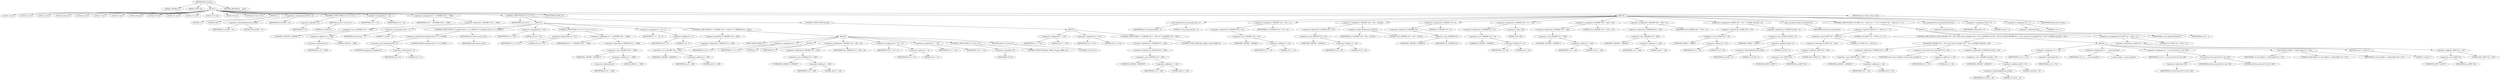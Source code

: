 digraph tftp_connect {  
"1000115" [label = "(METHOD,tftp_connect)" ]
"1000116" [label = "(PARAM,_DWORD *a1)" ]
"1000117" [label = "(PARAM,_BYTE *a2)" ]
"1000118" [label = "(BLOCK,,)" ]
"1000119" [label = "(LOCAL,v2: int)" ]
"1000120" [label = "(LOCAL,v3: int)" ]
"1000121" [label = "(LOCAL,v4: int)" ]
"1000122" [label = "(LOCAL,result: int)" ]
"1000123" [label = "(LOCAL,v6: int)" ]
"1000124" [label = "(LOCAL,v7: int)" ]
"1000125" [label = "(LOCAL,v8: int)" ]
"1000126" [label = "(LOCAL,v9: bool)" ]
"1000127" [label = "(LOCAL,v10: int)" ]
"1000128" [label = "(LOCAL,v11: int)" ]
"1000129" [label = "(LOCAL,v12: int *)" ]
"1000130" [label = "(LOCAL,v13: char)" ]
"1000131" [label = "(LOCAL,v14: int)" ]
"1000132" [label = "(LOCAL,buf: char [ 144 ])" ]
"1000133" [label = "(BLOCK,,)" ]
"1000134" [label = "(LITERAL,1,)" ]
"1000135" [label = "(LITERAL,336,)" ]
"1000136" [label = "(<operator>.assignment,a1[185] = v2)" ]
"1000137" [label = "(<operator>.indirectIndexAccess,a1[185])" ]
"1000138" [label = "(IDENTIFIER,a1,a1[185] = v2)" ]
"1000139" [label = "(LITERAL,185,a1[185] = v2)" ]
"1000140" [label = "(IDENTIFIER,v2,a1[185] = v2)" ]
"1000141" [label = "(CONTROL_STRUCTURE,if ( !v2 ),if ( !v2 ))" ]
"1000142" [label = "(<operator>.logicalNot,!v2)" ]
"1000143" [label = "(IDENTIFIER,v2,!v2)" ]
"1000144" [label = "(RETURN,return 27;,return 27;)" ]
"1000145" [label = "(LITERAL,27,return 27;)" ]
"1000146" [label = "(<operator>.assignment,v3 = v2)" ]
"1000147" [label = "(IDENTIFIER,v3,v3 = v2)" ]
"1000148" [label = "(IDENTIFIER,v2,v3 = v2)" ]
"1000149" [label = "(<operator>.assignment,v4 = *(_DWORD *)(*a1 + 1568))" ]
"1000150" [label = "(IDENTIFIER,v4,v4 = *(_DWORD *)(*a1 + 1568))" ]
"1000151" [label = "(<operator>.indirection,*(_DWORD *)(*a1 + 1568))" ]
"1000152" [label = "(<operator>.cast,(_DWORD *)(*a1 + 1568))" ]
"1000153" [label = "(UNKNOWN,_DWORD *,_DWORD *)" ]
"1000154" [label = "(<operator>.addition,*a1 + 1568)" ]
"1000155" [label = "(<operator>.indirection,*a1)" ]
"1000156" [label = "(IDENTIFIER,a1,*a1 + 1568)" ]
"1000157" [label = "(LITERAL,1568,*a1 + 1568)" ]
"1000158" [label = "(CONTROL_STRUCTURE,if ( v4 ),if ( v4 ))" ]
"1000159" [label = "(IDENTIFIER,v4,if ( v4 ))" ]
"1000160" [label = "(BLOCK,,)" ]
"1000161" [label = "(<operator>.assignment,result = 71)" ]
"1000162" [label = "(IDENTIFIER,result,result = 71)" ]
"1000163" [label = "(LITERAL,71,result = 71)" ]
"1000164" [label = "(CONTROL_STRUCTURE,if ( (unsigned int)(v4 - 8) > 0xFFB0 ),if ( (unsigned int)(v4 - 8) > 0xFFB0 ))" ]
"1000165" [label = "(<operator>.greaterThan,(unsigned int)(v4 - 8) > 0xFFB0)" ]
"1000166" [label = "(<operator>.cast,(unsigned int)(v4 - 8))" ]
"1000167" [label = "(UNKNOWN,unsigned int,unsigned int)" ]
"1000168" [label = "(<operator>.subtraction,v4 - 8)" ]
"1000169" [label = "(IDENTIFIER,v4,v4 - 8)" ]
"1000170" [label = "(LITERAL,8,v4 - 8)" ]
"1000171" [label = "(LITERAL,0xFFB0,(unsigned int)(v4 - 8) > 0xFFB0)" ]
"1000172" [label = "(RETURN,return result;,return result;)" ]
"1000173" [label = "(IDENTIFIER,result,return result;)" ]
"1000174" [label = "(<operator>.assignment,v6 = 512)" ]
"1000175" [label = "(IDENTIFIER,v6,v6 = 512)" ]
"1000176" [label = "(LITERAL,512,v6 = 512)" ]
"1000177" [label = "(CONTROL_STRUCTURE,if ( v4 > 511 ),if ( v4 > 511 ))" ]
"1000178" [label = "(<operator>.greaterThan,v4 > 511)" ]
"1000179" [label = "(IDENTIFIER,v4,v4 > 511)" ]
"1000180" [label = "(LITERAL,511,v4 > 511)" ]
"1000181" [label = "(<operator>.assignment,v6 = *(_DWORD *)(*a1 + 1568))" ]
"1000182" [label = "(IDENTIFIER,v6,v6 = *(_DWORD *)(*a1 + 1568))" ]
"1000183" [label = "(<operator>.indirection,*(_DWORD *)(*a1 + 1568))" ]
"1000184" [label = "(<operator>.cast,(_DWORD *)(*a1 + 1568))" ]
"1000185" [label = "(UNKNOWN,_DWORD *,_DWORD *)" ]
"1000186" [label = "(<operator>.addition,*a1 + 1568)" ]
"1000187" [label = "(<operator>.indirection,*a1)" ]
"1000188" [label = "(IDENTIFIER,a1,*a1 + 1568)" ]
"1000189" [label = "(LITERAL,1568,*a1 + 1568)" ]
"1000190" [label = "(<operator>.assignment,v7 = v6 + 4)" ]
"1000191" [label = "(IDENTIFIER,v7,v7 = v6 + 4)" ]
"1000192" [label = "(<operator>.addition,v6 + 4)" ]
"1000193" [label = "(IDENTIFIER,v6,v6 + 4)" ]
"1000194" [label = "(LITERAL,4,v6 + 4)" ]
"1000195" [label = "(CONTROL_STRUCTURE,if ( !*(_DWORD *)(v3 + 328) ),if ( !*(_DWORD *)(v3 + 328) ))" ]
"1000196" [label = "(<operator>.logicalNot,!*(_DWORD *)(v3 + 328))" ]
"1000197" [label = "(<operator>.indirection,*(_DWORD *)(v3 + 328))" ]
"1000198" [label = "(<operator>.cast,(_DWORD *)(v3 + 328))" ]
"1000199" [label = "(UNKNOWN,_DWORD *,_DWORD *)" ]
"1000200" [label = "(<operator>.addition,v3 + 328)" ]
"1000201" [label = "(IDENTIFIER,v3,v3 + 328)" ]
"1000202" [label = "(LITERAL,328,v3 + 328)" ]
"1000203" [label = "(BLOCK,,)" ]
"1000204" [label = "(JUMP_TARGET,LABEL_9)" ]
"1000205" [label = "(<operator>.assignment,v14 = v7)" ]
"1000206" [label = "(IDENTIFIER,v14,v14 = v7)" ]
"1000207" [label = "(IDENTIFIER,v7,v14 = v7)" ]
"1000208" [label = "(BLOCK,,)" ]
"1000209" [label = "(LITERAL,1,)" ]
"1000210" [label = "(IDENTIFIER,v7,)" ]
"1000211" [label = "(<operator>.assignment,*(_DWORD *)(v3 + 328) = v8)" ]
"1000212" [label = "(<operator>.indirection,*(_DWORD *)(v3 + 328))" ]
"1000213" [label = "(<operator>.cast,(_DWORD *)(v3 + 328))" ]
"1000214" [label = "(UNKNOWN,_DWORD *,_DWORD *)" ]
"1000215" [label = "(<operator>.addition,v3 + 328)" ]
"1000216" [label = "(IDENTIFIER,v3,v3 + 328)" ]
"1000217" [label = "(LITERAL,328,v3 + 328)" ]
"1000218" [label = "(IDENTIFIER,v8,*(_DWORD *)(v3 + 328) = v8)" ]
"1000219" [label = "(<operator>.assignment,v9 = v8 == 0)" ]
"1000220" [label = "(IDENTIFIER,v9,v9 = v8 == 0)" ]
"1000221" [label = "(<operator>.equals,v8 == 0)" ]
"1000222" [label = "(IDENTIFIER,v8,v8 == 0)" ]
"1000223" [label = "(LITERAL,0,v8 == 0)" ]
"1000224" [label = "(<operator>.assignment,v7 = v14)" ]
"1000225" [label = "(IDENTIFIER,v7,v7 = v14)" ]
"1000226" [label = "(IDENTIFIER,v14,v7 = v14)" ]
"1000227" [label = "(CONTROL_STRUCTURE,if ( !v9 ),if ( !v9 ))" ]
"1000228" [label = "(<operator>.logicalNot,!v9)" ]
"1000229" [label = "(IDENTIFIER,v9,!v9)" ]
"1000230" [label = "(CONTROL_STRUCTURE,goto LABEL_10;,goto LABEL_10;)" ]
"1000231" [label = "(RETURN,return 27;,return 27;)" ]
"1000232" [label = "(LITERAL,27,return 27;)" ]
"1000233" [label = "(CONTROL_STRUCTURE,else,else)" ]
"1000234" [label = "(BLOCK,,)" ]
"1000235" [label = "(<operator>.assignment,v7 = 516)" ]
"1000236" [label = "(IDENTIFIER,v7,v7 = 516)" ]
"1000237" [label = "(LITERAL,516,v7 = 516)" ]
"1000238" [label = "(<operator>.assignment,v4 = 512)" ]
"1000239" [label = "(IDENTIFIER,v4,v4 = 512)" ]
"1000240" [label = "(LITERAL,512,v4 = 512)" ]
"1000241" [label = "(CONTROL_STRUCTURE,if ( !*(_DWORD *)(v3 + 328) ),if ( !*(_DWORD *)(v3 + 328) ))" ]
"1000242" [label = "(<operator>.logicalNot,!*(_DWORD *)(v3 + 328))" ]
"1000243" [label = "(<operator>.indirection,*(_DWORD *)(v3 + 328))" ]
"1000244" [label = "(<operator>.cast,(_DWORD *)(v3 + 328))" ]
"1000245" [label = "(UNKNOWN,_DWORD *,_DWORD *)" ]
"1000246" [label = "(<operator>.addition,v3 + 328)" ]
"1000247" [label = "(IDENTIFIER,v3,v3 + 328)" ]
"1000248" [label = "(LITERAL,328,v3 + 328)" ]
"1000249" [label = "(CONTROL_STRUCTURE,goto LABEL_9;,goto LABEL_9;)" ]
"1000250" [label = "(JUMP_TARGET,LABEL_10)" ]
"1000251" [label = "(BLOCK,,)" ]
"1000252" [label = "(Curl_conncontrol,Curl_conncontrol(a1, 1))" ]
"1000253" [label = "(IDENTIFIER,a1,Curl_conncontrol(a1, 1))" ]
"1000254" [label = "(LITERAL,1,Curl_conncontrol(a1, 1))" ]
"1000255" [label = "(<operator>.assignment,*(_DWORD *)(v3 + 16) = a1)" ]
"1000256" [label = "(<operator>.indirection,*(_DWORD *)(v3 + 16))" ]
"1000257" [label = "(<operator>.cast,(_DWORD *)(v3 + 16))" ]
"1000258" [label = "(UNKNOWN,_DWORD *,_DWORD *)" ]
"1000259" [label = "(<operator>.addition,v3 + 16)" ]
"1000260" [label = "(IDENTIFIER,v3,v3 + 16)" ]
"1000261" [label = "(LITERAL,16,v3 + 16)" ]
"1000262" [label = "(IDENTIFIER,a1,*(_DWORD *)(v3 + 16) = a1)" ]
"1000263" [label = "(<operator>.assignment,*(_DWORD *)(v3 + 20) = a1[103])" ]
"1000264" [label = "(<operator>.indirection,*(_DWORD *)(v3 + 20))" ]
"1000265" [label = "(<operator>.cast,(_DWORD *)(v3 + 20))" ]
"1000266" [label = "(UNKNOWN,_DWORD *,_DWORD *)" ]
"1000267" [label = "(<operator>.addition,v3 + 20)" ]
"1000268" [label = "(IDENTIFIER,v3,v3 + 20)" ]
"1000269" [label = "(LITERAL,20,v3 + 20)" ]
"1000270" [label = "(<operator>.indirectIndexAccess,a1[103])" ]
"1000271" [label = "(IDENTIFIER,a1,*(_DWORD *)(v3 + 20) = a1[103])" ]
"1000272" [label = "(LITERAL,103,*(_DWORD *)(v3 + 20) = a1[103])" ]
"1000273" [label = "(<operator>.assignment,*(_DWORD *)v3 = 0)" ]
"1000274" [label = "(<operator>.indirection,*(_DWORD *)v3)" ]
"1000275" [label = "(<operator>.cast,(_DWORD *)v3)" ]
"1000276" [label = "(UNKNOWN,_DWORD *,_DWORD *)" ]
"1000277" [label = "(IDENTIFIER,v3,(_DWORD *)v3)" ]
"1000278" [label = "(LITERAL,0,*(_DWORD *)v3 = 0)" ]
"1000279" [label = "(<operator>.assignment,*(_DWORD *)(v3 + 8) = -100)" ]
"1000280" [label = "(<operator>.indirection,*(_DWORD *)(v3 + 8))" ]
"1000281" [label = "(<operator>.cast,(_DWORD *)(v3 + 8))" ]
"1000282" [label = "(UNKNOWN,_DWORD *,_DWORD *)" ]
"1000283" [label = "(<operator>.addition,v3 + 8)" ]
"1000284" [label = "(IDENTIFIER,v3,v3 + 8)" ]
"1000285" [label = "(LITERAL,8,v3 + 8)" ]
"1000286" [label = "(<operator>.minus,-100)" ]
"1000287" [label = "(LITERAL,100,-100)" ]
"1000288" [label = "(<operator>.assignment,*(_DWORD *)(v3 + 320) = 512)" ]
"1000289" [label = "(<operator>.indirection,*(_DWORD *)(v3 + 320))" ]
"1000290" [label = "(<operator>.cast,(_DWORD *)(v3 + 320))" ]
"1000291" [label = "(UNKNOWN,_DWORD *,_DWORD *)" ]
"1000292" [label = "(<operator>.addition,v3 + 320)" ]
"1000293" [label = "(IDENTIFIER,v3,v3 + 320)" ]
"1000294" [label = "(LITERAL,320,v3 + 320)" ]
"1000295" [label = "(LITERAL,512,*(_DWORD *)(v3 + 320) = 512)" ]
"1000296" [label = "(<operator>.assignment,*(_DWORD *)(v3 + 324) = v4)" ]
"1000297" [label = "(<operator>.indirection,*(_DWORD *)(v3 + 324))" ]
"1000298" [label = "(<operator>.cast,(_DWORD *)(v3 + 324))" ]
"1000299" [label = "(UNKNOWN,_DWORD *,_DWORD *)" ]
"1000300" [label = "(<operator>.addition,v3 + 324)" ]
"1000301" [label = "(IDENTIFIER,v3,v3 + 324)" ]
"1000302" [label = "(LITERAL,324,v3 + 324)" ]
"1000303" [label = "(IDENTIFIER,v4,*(_DWORD *)(v3 + 324) = v4)" ]
"1000304" [label = "(<operator>.assignment,*(_WORD *)(v3 + 52) = *(_WORD *)(a1[18] + 4))" ]
"1000305" [label = "(<operator>.indirection,*(_WORD *)(v3 + 52))" ]
"1000306" [label = "(<operator>.cast,(_WORD *)(v3 + 52))" ]
"1000307" [label = "(UNKNOWN,_WORD *,_WORD *)" ]
"1000308" [label = "(<operator>.addition,v3 + 52)" ]
"1000309" [label = "(IDENTIFIER,v3,v3 + 52)" ]
"1000310" [label = "(LITERAL,52,v3 + 52)" ]
"1000311" [label = "(<operator>.indirection,*(_WORD *)(a1[18] + 4))" ]
"1000312" [label = "(<operator>.cast,(_WORD *)(a1[18] + 4))" ]
"1000313" [label = "(UNKNOWN,_WORD *,_WORD *)" ]
"1000314" [label = "(<operator>.addition,a1[18] + 4)" ]
"1000315" [label = "(<operator>.indirectIndexAccess,a1[18])" ]
"1000316" [label = "(IDENTIFIER,a1,a1[18] + 4)" ]
"1000317" [label = "(LITERAL,18,a1[18] + 4)" ]
"1000318" [label = "(LITERAL,4,a1[18] + 4)" ]
"1000319" [label = "(tftp_set_timeouts,tftp_set_timeouts(v3))" ]
"1000320" [label = "(IDENTIFIER,v3,tftp_set_timeouts(v3))" ]
"1000321" [label = "(CONTROL_STRUCTURE,if ( (*((_BYTE *)a1 + 583) & 2) == 0 ),if ( (*((_BYTE *)a1 + 583) & 2) == 0 ))" ]
"1000322" [label = "(<operator>.equals,(*((_BYTE *)a1 + 583) & 2) == 0)" ]
"1000323" [label = "(<operator>.and,*((_BYTE *)a1 + 583) & 2)" ]
"1000324" [label = "(<operator>.indirection,*((_BYTE *)a1 + 583))" ]
"1000325" [label = "(<operator>.addition,(_BYTE *)a1 + 583)" ]
"1000326" [label = "(<operator>.cast,(_BYTE *)a1)" ]
"1000327" [label = "(UNKNOWN,_BYTE *,_BYTE *)" ]
"1000328" [label = "(IDENTIFIER,a1,(_BYTE *)a1)" ]
"1000329" [label = "(LITERAL,583,(_BYTE *)a1 + 583)" ]
"1000330" [label = "(LITERAL,2,*((_BYTE *)a1 + 583) & 2)" ]
"1000331" [label = "(LITERAL,0,(*((_BYTE *)a1 + 583) & 2) == 0)" ]
"1000332" [label = "(BLOCK,,)" ]
"1000333" [label = "(CONTROL_STRUCTURE,if ( bind(*(_DWORD *)(v3 + 20), (const struct sockaddr *)(v3 + 52), *(_DWORD *)(a1[18] + 16)) ),if ( bind(*(_DWORD *)(v3 + 20), (const struct sockaddr *)(v3 + 52), *(_DWORD *)(a1[18] + 16)) ))" ]
"1000334" [label = "(bind,bind(*(_DWORD *)(v3 + 20), (const struct sockaddr *)(v3 + 52), *(_DWORD *)(a1[18] + 16)))" ]
"1000335" [label = "(<operator>.indirection,*(_DWORD *)(v3 + 20))" ]
"1000336" [label = "(<operator>.cast,(_DWORD *)(v3 + 20))" ]
"1000337" [label = "(UNKNOWN,_DWORD *,_DWORD *)" ]
"1000338" [label = "(<operator>.addition,v3 + 20)" ]
"1000339" [label = "(IDENTIFIER,v3,v3 + 20)" ]
"1000340" [label = "(LITERAL,20,v3 + 20)" ]
"1000341" [label = "(<operator>.cast,(const struct sockaddr *)(v3 + 52))" ]
"1000342" [label = "(UNKNOWN,const struct sockaddr *,const struct sockaddr *)" ]
"1000343" [label = "(<operator>.addition,v3 + 52)" ]
"1000344" [label = "(IDENTIFIER,v3,v3 + 52)" ]
"1000345" [label = "(LITERAL,52,v3 + 52)" ]
"1000346" [label = "(<operator>.indirection,*(_DWORD *)(a1[18] + 16))" ]
"1000347" [label = "(<operator>.cast,(_DWORD *)(a1[18] + 16))" ]
"1000348" [label = "(UNKNOWN,_DWORD *,_DWORD *)" ]
"1000349" [label = "(<operator>.addition,a1[18] + 16)" ]
"1000350" [label = "(<operator>.indirectIndexAccess,a1[18])" ]
"1000351" [label = "(IDENTIFIER,a1,a1[18] + 16)" ]
"1000352" [label = "(LITERAL,18,a1[18] + 16)" ]
"1000353" [label = "(LITERAL,16,a1[18] + 16)" ]
"1000354" [label = "(BLOCK,,)" ]
"1000355" [label = "(<operator>.assignment,v11 = *a1)" ]
"1000356" [label = "(IDENTIFIER,v11,v11 = *a1)" ]
"1000357" [label = "(<operator>.indirection,*a1)" ]
"1000358" [label = "(IDENTIFIER,a1,v11 = *a1)" ]
"1000359" [label = "(<operator>.assignment,v12 = __errno_location())" ]
"1000360" [label = "(IDENTIFIER,v12,v12 = __errno_location())" ]
"1000361" [label = "(__errno_location,__errno_location())" ]
"1000362" [label = "(<operator>.assignment,v13 = Curl_strerror(*v12, buf, 128))" ]
"1000363" [label = "(IDENTIFIER,v13,v13 = Curl_strerror(*v12, buf, 128))" ]
"1000364" [label = "(Curl_strerror,Curl_strerror(*v12, buf, 128))" ]
"1000365" [label = "(<operator>.indirection,*v12)" ]
"1000366" [label = "(IDENTIFIER,v12,Curl_strerror(*v12, buf, 128))" ]
"1000367" [label = "(IDENTIFIER,buf,Curl_strerror(*v12, buf, 128))" ]
"1000368" [label = "(LITERAL,128,Curl_strerror(*v12, buf, 128))" ]
"1000369" [label = "(Curl_failf,Curl_failf(v11, \"bind() failed; %s\", v13))" ]
"1000370" [label = "(IDENTIFIER,v11,Curl_failf(v11, \"bind() failed; %s\", v13))" ]
"1000371" [label = "(LITERAL,\"bind() failed; %s\",Curl_failf(v11, \"bind() failed; %s\", v13))" ]
"1000372" [label = "(IDENTIFIER,v13,Curl_failf(v11, \"bind() failed; %s\", v13))" ]
"1000373" [label = "(RETURN,return 7;,return 7;)" ]
"1000374" [label = "(LITERAL,7,return 7;)" ]
"1000375" [label = "(<operators>.assignmentOr,*((_BYTE *)a1 + 583) |= 2u)" ]
"1000376" [label = "(<operator>.indirection,*((_BYTE *)a1 + 583))" ]
"1000377" [label = "(<operator>.addition,(_BYTE *)a1 + 583)" ]
"1000378" [label = "(<operator>.cast,(_BYTE *)a1)" ]
"1000379" [label = "(UNKNOWN,_BYTE *,_BYTE *)" ]
"1000380" [label = "(IDENTIFIER,a1,(_BYTE *)a1)" ]
"1000381" [label = "(LITERAL,583,(_BYTE *)a1 + 583)" ]
"1000382" [label = "(LITERAL,2u,*((_BYTE *)a1 + 583) |= 2u)" ]
"1000383" [label = "(Curl_pgrsStartNow,Curl_pgrsStartNow(*a1))" ]
"1000384" [label = "(<operator>.indirection,*a1)" ]
"1000385" [label = "(IDENTIFIER,a1,Curl_pgrsStartNow(*a1))" ]
"1000386" [label = "(<operator>.assignment,result = 0)" ]
"1000387" [label = "(IDENTIFIER,result,result = 0)" ]
"1000388" [label = "(LITERAL,0,result = 0)" ]
"1000389" [label = "(<operator>.assignment,*a2 = 1)" ]
"1000390" [label = "(<operator>.indirection,*a2)" ]
"1000391" [label = "(IDENTIFIER,a2,*a2 = 1)" ]
"1000392" [label = "(LITERAL,1,*a2 = 1)" ]
"1000393" [label = "(RETURN,return result;,return result;)" ]
"1000394" [label = "(IDENTIFIER,result,return result;)" ]
"1000395" [label = "(METHOD_RETURN,int __cdecl)" ]
  "1000115" -> "1000116" 
  "1000115" -> "1000117" 
  "1000115" -> "1000118" 
  "1000115" -> "1000395" 
  "1000118" -> "1000119" 
  "1000118" -> "1000120" 
  "1000118" -> "1000121" 
  "1000118" -> "1000122" 
  "1000118" -> "1000123" 
  "1000118" -> "1000124" 
  "1000118" -> "1000125" 
  "1000118" -> "1000126" 
  "1000118" -> "1000127" 
  "1000118" -> "1000128" 
  "1000118" -> "1000129" 
  "1000118" -> "1000130" 
  "1000118" -> "1000131" 
  "1000118" -> "1000132" 
  "1000118" -> "1000133" 
  "1000118" -> "1000136" 
  "1000118" -> "1000141" 
  "1000118" -> "1000146" 
  "1000118" -> "1000149" 
  "1000118" -> "1000158" 
  "1000118" -> "1000250" 
  "1000118" -> "1000251" 
  "1000118" -> "1000393" 
  "1000133" -> "1000134" 
  "1000133" -> "1000135" 
  "1000136" -> "1000137" 
  "1000136" -> "1000140" 
  "1000137" -> "1000138" 
  "1000137" -> "1000139" 
  "1000141" -> "1000142" 
  "1000141" -> "1000144" 
  "1000142" -> "1000143" 
  "1000144" -> "1000145" 
  "1000146" -> "1000147" 
  "1000146" -> "1000148" 
  "1000149" -> "1000150" 
  "1000149" -> "1000151" 
  "1000151" -> "1000152" 
  "1000152" -> "1000153" 
  "1000152" -> "1000154" 
  "1000154" -> "1000155" 
  "1000154" -> "1000157" 
  "1000155" -> "1000156" 
  "1000158" -> "1000159" 
  "1000158" -> "1000160" 
  "1000158" -> "1000233" 
  "1000160" -> "1000161" 
  "1000160" -> "1000164" 
  "1000160" -> "1000174" 
  "1000160" -> "1000177" 
  "1000160" -> "1000190" 
  "1000160" -> "1000195" 
  "1000161" -> "1000162" 
  "1000161" -> "1000163" 
  "1000164" -> "1000165" 
  "1000164" -> "1000172" 
  "1000165" -> "1000166" 
  "1000165" -> "1000171" 
  "1000166" -> "1000167" 
  "1000166" -> "1000168" 
  "1000168" -> "1000169" 
  "1000168" -> "1000170" 
  "1000172" -> "1000173" 
  "1000174" -> "1000175" 
  "1000174" -> "1000176" 
  "1000177" -> "1000178" 
  "1000177" -> "1000181" 
  "1000178" -> "1000179" 
  "1000178" -> "1000180" 
  "1000181" -> "1000182" 
  "1000181" -> "1000183" 
  "1000183" -> "1000184" 
  "1000184" -> "1000185" 
  "1000184" -> "1000186" 
  "1000186" -> "1000187" 
  "1000186" -> "1000189" 
  "1000187" -> "1000188" 
  "1000190" -> "1000191" 
  "1000190" -> "1000192" 
  "1000192" -> "1000193" 
  "1000192" -> "1000194" 
  "1000195" -> "1000196" 
  "1000195" -> "1000203" 
  "1000196" -> "1000197" 
  "1000197" -> "1000198" 
  "1000198" -> "1000199" 
  "1000198" -> "1000200" 
  "1000200" -> "1000201" 
  "1000200" -> "1000202" 
  "1000203" -> "1000204" 
  "1000203" -> "1000205" 
  "1000203" -> "1000208" 
  "1000203" -> "1000211" 
  "1000203" -> "1000219" 
  "1000203" -> "1000224" 
  "1000203" -> "1000227" 
  "1000203" -> "1000231" 
  "1000205" -> "1000206" 
  "1000205" -> "1000207" 
  "1000208" -> "1000209" 
  "1000208" -> "1000210" 
  "1000211" -> "1000212" 
  "1000211" -> "1000218" 
  "1000212" -> "1000213" 
  "1000213" -> "1000214" 
  "1000213" -> "1000215" 
  "1000215" -> "1000216" 
  "1000215" -> "1000217" 
  "1000219" -> "1000220" 
  "1000219" -> "1000221" 
  "1000221" -> "1000222" 
  "1000221" -> "1000223" 
  "1000224" -> "1000225" 
  "1000224" -> "1000226" 
  "1000227" -> "1000228" 
  "1000227" -> "1000230" 
  "1000228" -> "1000229" 
  "1000231" -> "1000232" 
  "1000233" -> "1000234" 
  "1000234" -> "1000235" 
  "1000234" -> "1000238" 
  "1000234" -> "1000241" 
  "1000235" -> "1000236" 
  "1000235" -> "1000237" 
  "1000238" -> "1000239" 
  "1000238" -> "1000240" 
  "1000241" -> "1000242" 
  "1000241" -> "1000249" 
  "1000242" -> "1000243" 
  "1000243" -> "1000244" 
  "1000244" -> "1000245" 
  "1000244" -> "1000246" 
  "1000246" -> "1000247" 
  "1000246" -> "1000248" 
  "1000251" -> "1000252" 
  "1000251" -> "1000255" 
  "1000251" -> "1000263" 
  "1000251" -> "1000273" 
  "1000251" -> "1000279" 
  "1000251" -> "1000288" 
  "1000251" -> "1000296" 
  "1000251" -> "1000304" 
  "1000251" -> "1000319" 
  "1000251" -> "1000321" 
  "1000251" -> "1000383" 
  "1000251" -> "1000386" 
  "1000251" -> "1000389" 
  "1000252" -> "1000253" 
  "1000252" -> "1000254" 
  "1000255" -> "1000256" 
  "1000255" -> "1000262" 
  "1000256" -> "1000257" 
  "1000257" -> "1000258" 
  "1000257" -> "1000259" 
  "1000259" -> "1000260" 
  "1000259" -> "1000261" 
  "1000263" -> "1000264" 
  "1000263" -> "1000270" 
  "1000264" -> "1000265" 
  "1000265" -> "1000266" 
  "1000265" -> "1000267" 
  "1000267" -> "1000268" 
  "1000267" -> "1000269" 
  "1000270" -> "1000271" 
  "1000270" -> "1000272" 
  "1000273" -> "1000274" 
  "1000273" -> "1000278" 
  "1000274" -> "1000275" 
  "1000275" -> "1000276" 
  "1000275" -> "1000277" 
  "1000279" -> "1000280" 
  "1000279" -> "1000286" 
  "1000280" -> "1000281" 
  "1000281" -> "1000282" 
  "1000281" -> "1000283" 
  "1000283" -> "1000284" 
  "1000283" -> "1000285" 
  "1000286" -> "1000287" 
  "1000288" -> "1000289" 
  "1000288" -> "1000295" 
  "1000289" -> "1000290" 
  "1000290" -> "1000291" 
  "1000290" -> "1000292" 
  "1000292" -> "1000293" 
  "1000292" -> "1000294" 
  "1000296" -> "1000297" 
  "1000296" -> "1000303" 
  "1000297" -> "1000298" 
  "1000298" -> "1000299" 
  "1000298" -> "1000300" 
  "1000300" -> "1000301" 
  "1000300" -> "1000302" 
  "1000304" -> "1000305" 
  "1000304" -> "1000311" 
  "1000305" -> "1000306" 
  "1000306" -> "1000307" 
  "1000306" -> "1000308" 
  "1000308" -> "1000309" 
  "1000308" -> "1000310" 
  "1000311" -> "1000312" 
  "1000312" -> "1000313" 
  "1000312" -> "1000314" 
  "1000314" -> "1000315" 
  "1000314" -> "1000318" 
  "1000315" -> "1000316" 
  "1000315" -> "1000317" 
  "1000319" -> "1000320" 
  "1000321" -> "1000322" 
  "1000321" -> "1000332" 
  "1000322" -> "1000323" 
  "1000322" -> "1000331" 
  "1000323" -> "1000324" 
  "1000323" -> "1000330" 
  "1000324" -> "1000325" 
  "1000325" -> "1000326" 
  "1000325" -> "1000329" 
  "1000326" -> "1000327" 
  "1000326" -> "1000328" 
  "1000332" -> "1000333" 
  "1000332" -> "1000375" 
  "1000333" -> "1000334" 
  "1000333" -> "1000354" 
  "1000334" -> "1000335" 
  "1000334" -> "1000341" 
  "1000334" -> "1000346" 
  "1000335" -> "1000336" 
  "1000336" -> "1000337" 
  "1000336" -> "1000338" 
  "1000338" -> "1000339" 
  "1000338" -> "1000340" 
  "1000341" -> "1000342" 
  "1000341" -> "1000343" 
  "1000343" -> "1000344" 
  "1000343" -> "1000345" 
  "1000346" -> "1000347" 
  "1000347" -> "1000348" 
  "1000347" -> "1000349" 
  "1000349" -> "1000350" 
  "1000349" -> "1000353" 
  "1000350" -> "1000351" 
  "1000350" -> "1000352" 
  "1000354" -> "1000355" 
  "1000354" -> "1000359" 
  "1000354" -> "1000362" 
  "1000354" -> "1000369" 
  "1000354" -> "1000373" 
  "1000355" -> "1000356" 
  "1000355" -> "1000357" 
  "1000357" -> "1000358" 
  "1000359" -> "1000360" 
  "1000359" -> "1000361" 
  "1000362" -> "1000363" 
  "1000362" -> "1000364" 
  "1000364" -> "1000365" 
  "1000364" -> "1000367" 
  "1000364" -> "1000368" 
  "1000365" -> "1000366" 
  "1000369" -> "1000370" 
  "1000369" -> "1000371" 
  "1000369" -> "1000372" 
  "1000373" -> "1000374" 
  "1000375" -> "1000376" 
  "1000375" -> "1000382" 
  "1000376" -> "1000377" 
  "1000377" -> "1000378" 
  "1000377" -> "1000381" 
  "1000378" -> "1000379" 
  "1000378" -> "1000380" 
  "1000383" -> "1000384" 
  "1000384" -> "1000385" 
  "1000386" -> "1000387" 
  "1000386" -> "1000388" 
  "1000389" -> "1000390" 
  "1000389" -> "1000392" 
  "1000390" -> "1000391" 
  "1000393" -> "1000394" 
}
